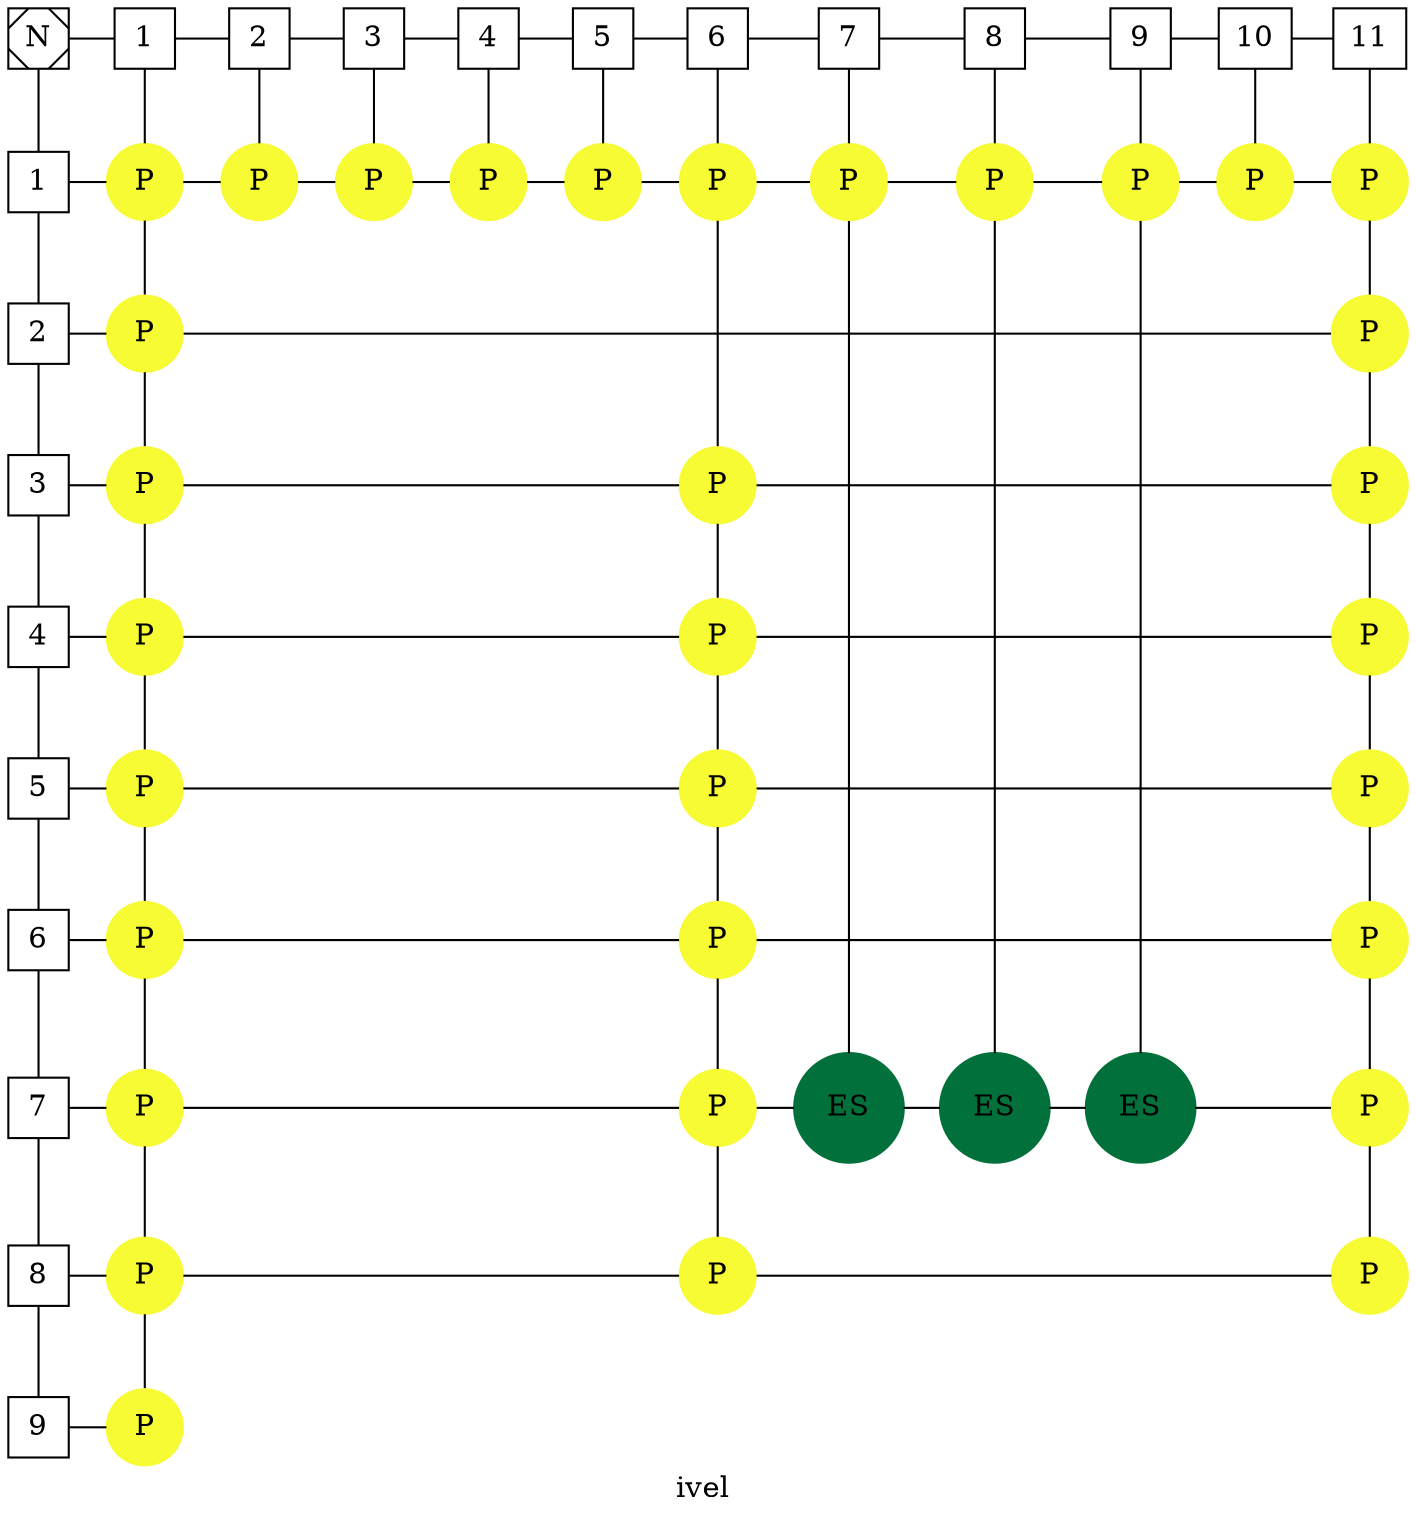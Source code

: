digraph Sparce_Matrix {
node [shape=box]
edge [dir=none]
NM00[ label = "N", width = 0.4, height = 0.4, group = 0, shape = Msquare];
label = "ivel ";
NY01 [label = "1", width = 0.4, height = 0.4, group = 0];
NY02 [label = "2", width = 0.4, height = 0.4, group = 0];
NY03 [label = "3", width = 0.4, height = 0.4, group = 0];
NY04 [label = "4", width = 0.4, height = 0.4, group = 0];
NY05 [label = "5", width = 0.4, height = 0.4, group = 0];
NY06 [label = "6", width = 0.4, height = 0.4, group = 0];
NY07 [label = "7", width = 0.4, height = 0.4, group = 0];
NY08 [label = "8", width = 0.4, height = 0.4, group = 0];
NY09 [label = "9", width = 0.4, height = 0.4, group = 0];
NX10 [label = "1", width = 0.4, height = 0.4, group = 1];
NP11 [label = "P", width = 0.4, shape = circle, style = filled, group = 1, color = "#F6FB34"];
NP12 [label = "P", width = 0.4, shape = circle, style = filled, group = 1, color = "#F6FB34"];
NP13 [label = "P", width = 0.4, shape = circle, style = filled, group = 1, color = "#F6FB34"];
NP14 [label = "P", width = 0.4, shape = circle, style = filled, group = 1, color = "#F6FB34"];
NP15 [label = "P", width = 0.4, shape = circle, style = filled, group = 1, color = "#F6FB34"];
NP16 [label = "P", width = 0.4, shape = circle, style = filled, group = 1, color = "#F6FB34"];
NP17 [label = "P", width = 0.4, shape = circle, style = filled, group = 1, color = "#F6FB34"];
NP18 [label = "P", width = 0.4, shape = circle, style = filled, group = 1, color = "#F6FB34"];
NP19 [label = "P", width = 0.4, shape = circle, style = filled, group = 1, color = "#F6FB34"];
NX20 [label = "2", width = 0.4, height = 0.4, group = 2];
NP21 [label = "P", width = 0.4, shape = circle, style = filled, group = 2, color = "#F6FB34"];
NX30 [label = "3", width = 0.4, height = 0.4, group = 3];
NP31 [label = "P", width = 0.4, shape = circle, style = filled, group = 3, color = "#F6FB34"];
NX40 [label = "4", width = 0.4, height = 0.4, group = 4];
NP41 [label = "P", width = 0.4, shape = circle, style = filled, group = 4, color = "#F6FB34"];
NX50 [label = "5", width = 0.4, height = 0.4, group = 5];
NP51 [label = "P", width = 0.4, shape = circle, style = filled, group = 5, color = "#F6FB34"];
NX60 [label = "6", width = 0.4, height = 0.4, group = 6];
NP61 [label = "P", width = 0.4, shape = circle, style = filled, group = 6, color = "#F6FB34"];
NP63 [label = "P", width = 0.4, shape = circle, style = filled, group = 6, color = "#F6FB34"];
NP64 [label = "P", width = 0.4, shape = circle, style = filled, group = 6, color = "#F6FB34"];
NP65 [label = "P", width = 0.4, shape = circle, style = filled, group = 6, color = "#F6FB34"];
NP66 [label = "P", width = 0.4, shape = circle, style = filled, group = 6, color = "#F6FB34"];
NP67 [label = "P", width = 0.4, shape = circle, style = filled, group = 6, color = "#F6FB34"];
NP68 [label = "P", width = 0.4, shape = circle, style = filled, group = 6, color = "#F6FB34"];
NX70 [label = "7", width = 0.4, height = 0.4, group = 7];
NP71 [label = "P", width = 0.4, shape = circle, style = filled, group = 7, color = "#F6FB34"];
NES77 [label = "ES", width = 0.4, shape = circle, style = filled, group = 7, color = "#02703A"];
NX80 [label = "8", width = 0.4, height = 0.4, group = 8];
NP81 [label = "P", width = 0.4, shape = circle, style = filled, group = 8, color = "#F6FB34"];
NES87 [label = "ES", width = 0.4, shape = circle, style = filled, group = 8, color = "#02703A"];
NX90 [label = "9", width = 0.4, height = 0.4, group = 9];
NP91 [label = "P", width = 0.4, shape = circle, style = filled, group = 9, color = "#F6FB34"];
NES97 [label = "ES", width = 0.4, shape = circle, style = filled, group = 9, color = "#02703A"];
NX100 [label = "10", width = 0.4, height = 0.4, group = 10];
NP101 [label = "P", width = 0.4, shape = circle, style = filled, group = 10, color = "#F6FB34"];
NX110 [label = "11", width = 0.4, height = 0.4, group = 11];
NP111 [label = "P", width = 0.4, shape = circle, style = filled, group = 11, color = "#F6FB34"];
NP112 [label = "P", width = 0.4, shape = circle, style = filled, group = 11, color = "#F6FB34"];
NP113 [label = "P", width = 0.4, shape = circle, style = filled, group = 11, color = "#F6FB34"];
NP114 [label = "P", width = 0.4, shape = circle, style = filled, group = 11, color = "#F6FB34"];
NP115 [label = "P", width = 0.4, shape = circle, style = filled, group = 11, color = "#F6FB34"];
NP116 [label = "P", width = 0.4, shape = circle, style = filled, group = 11, color = "#F6FB34"];
NP117 [label = "P", width = 0.4, shape = circle, style = filled, group = 11, color = "#F6FB34"];
NP118 [label = "P", width = 0.4, shape = circle, style = filled, group = 11, color = "#F6FB34"];
{ rank = same; NM00;NX10;NX20;NX30;NX40;NX50;NX60;NX70;NX80;NX90;NX100;NX110;}
{ rank = same; NY01;NP11;NP21;NP31;NP41;NP51;NP61;NP71;NP81;NP91;NP101;NP111;}
{ rank = same; NY02;NP12;NP112;}
{ rank = same; NY03;NP13;NP63;NP113;}
{ rank = same; NY04;NP14;NP64;NP114;}
{ rank = same; NY05;NP15;NP65;NP115;}
{ rank = same; NY06;NP16;NP66;NP116;}
{ rank = same; NY07;NP17;NP67;NES77;NES87;NES97;NP117;}
{ rank = same; NY08;NP18;NP68;NP118;}
{ rank = same; NY09;NP19;}
NM00->NY01;
NM00->NX10;
NX10->NP11;
NX10->NX20;
NX20->NP21;
NX20->NX30;
NX30->NP31;
NX30->NX40;
NX40->NP41;
NX40->NX50;
NX50->NP51;
NX50->NX60;
NX60->NP61;
NX60->NX70;
NX70->NP71;
NX70->NX80;
NX80->NP81;
NX80->NX90;
NX90->NP91;
NX90->NX100;
NX100->NP101;
NX100->NX110;
NX110->NP111;
NY01->NY02;
NY01->NP11;
NP11->NP12;
NP11->NP21;
NP21->NP31;
NP31->NP41;
NP41->NP51;
NP51->NP61;
NP61->NP63;
NP61->NP71;
NP71->NES77;
NP71->NP81;
NP81->NES87;
NP81->NP91;
NP91->NES97;
NP91->NP101;
NP101->NP111;
NP111->NP112;
NY02->NY03;
NY02->NP12;
NP12->NP13;
NP12->NP112;
NP112->NP113;
NY03->NY04;
NY03->NP13;
NP13->NP14;
NP13->NP63;
NP63->NP64;
NP63->NP113;
NP113->NP114;
NY04->NY05;
NY04->NP14;
NP14->NP15;
NP14->NP64;
NP64->NP65;
NP64->NP114;
NP114->NP115;
NY05->NY06;
NY05->NP15;
NP15->NP16;
NP15->NP65;
NP65->NP66;
NP65->NP115;
NP115->NP116;
NY06->NY07;
NY06->NP16;
NP16->NP17;
NP16->NP66;
NP66->NP67;
NP66->NP116;
NP116->NP117;
NY07->NY08;
NY07->NP17;
NP17->NP18;
NP17->NP67;
NP67->NP68;
NP67->NES77;
NES77->NES87;
NES87->NES97;
NES97->NP117;
NP117->NP118;
NY08->NY09;
NY08->NP18;
NP18->NP19;
NP18->NP68;
NP68->NP118;
NY09->NP19;

}
